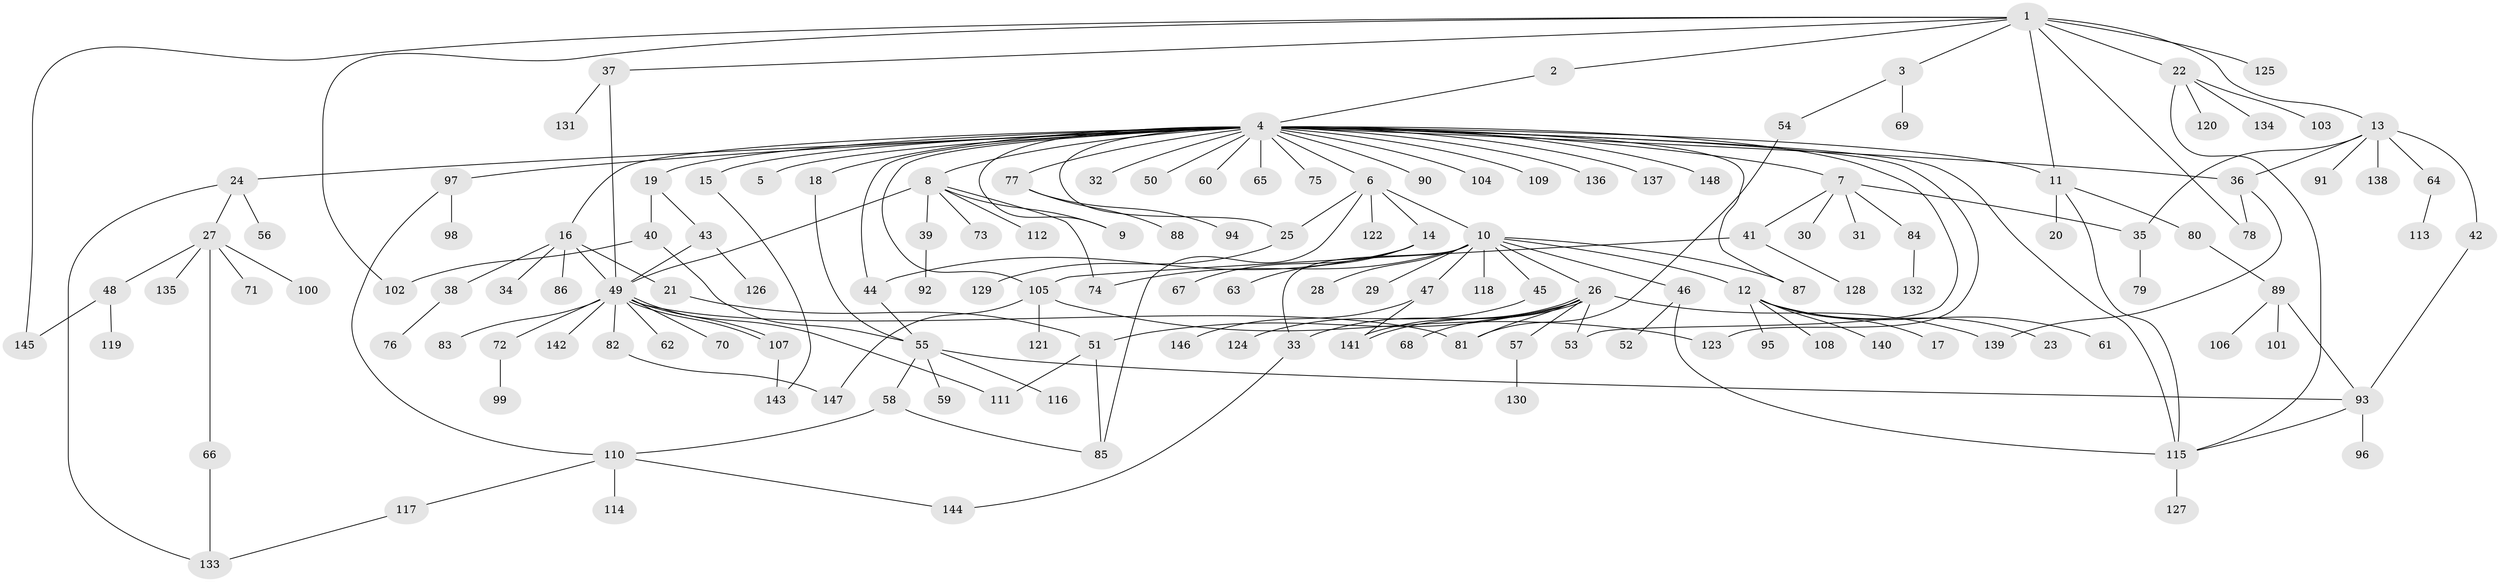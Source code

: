 // coarse degree distribution, {10: 0.008771929824561403, 2: 0.22807017543859648, 32: 0.008771929824561403, 1: 0.5, 5: 0.06140350877192982, 7: 0.017543859649122806, 12: 0.008771929824561403, 8: 0.017543859649122806, 6: 0.02631578947368421, 4: 0.05263157894736842, 3: 0.06140350877192982, 13: 0.008771929824561403}
// Generated by graph-tools (version 1.1) at 2025/41/03/06/25 10:41:45]
// undirected, 148 vertices, 189 edges
graph export_dot {
graph [start="1"]
  node [color=gray90,style=filled];
  1;
  2;
  3;
  4;
  5;
  6;
  7;
  8;
  9;
  10;
  11;
  12;
  13;
  14;
  15;
  16;
  17;
  18;
  19;
  20;
  21;
  22;
  23;
  24;
  25;
  26;
  27;
  28;
  29;
  30;
  31;
  32;
  33;
  34;
  35;
  36;
  37;
  38;
  39;
  40;
  41;
  42;
  43;
  44;
  45;
  46;
  47;
  48;
  49;
  50;
  51;
  52;
  53;
  54;
  55;
  56;
  57;
  58;
  59;
  60;
  61;
  62;
  63;
  64;
  65;
  66;
  67;
  68;
  69;
  70;
  71;
  72;
  73;
  74;
  75;
  76;
  77;
  78;
  79;
  80;
  81;
  82;
  83;
  84;
  85;
  86;
  87;
  88;
  89;
  90;
  91;
  92;
  93;
  94;
  95;
  96;
  97;
  98;
  99;
  100;
  101;
  102;
  103;
  104;
  105;
  106;
  107;
  108;
  109;
  110;
  111;
  112;
  113;
  114;
  115;
  116;
  117;
  118;
  119;
  120;
  121;
  122;
  123;
  124;
  125;
  126;
  127;
  128;
  129;
  130;
  131;
  132;
  133;
  134;
  135;
  136;
  137;
  138;
  139;
  140;
  141;
  142;
  143;
  144;
  145;
  146;
  147;
  148;
  1 -- 2;
  1 -- 3;
  1 -- 11;
  1 -- 13;
  1 -- 22;
  1 -- 37;
  1 -- 78;
  1 -- 102;
  1 -- 125;
  1 -- 145;
  2 -- 4;
  3 -- 54;
  3 -- 69;
  4 -- 5;
  4 -- 6;
  4 -- 7;
  4 -- 8;
  4 -- 9;
  4 -- 11;
  4 -- 15;
  4 -- 16;
  4 -- 18;
  4 -- 19;
  4 -- 24;
  4 -- 25;
  4 -- 32;
  4 -- 36;
  4 -- 44;
  4 -- 50;
  4 -- 53;
  4 -- 60;
  4 -- 65;
  4 -- 75;
  4 -- 77;
  4 -- 87;
  4 -- 90;
  4 -- 97;
  4 -- 104;
  4 -- 105;
  4 -- 109;
  4 -- 115;
  4 -- 123;
  4 -- 136;
  4 -- 137;
  4 -- 148;
  6 -- 10;
  6 -- 14;
  6 -- 25;
  6 -- 85;
  6 -- 122;
  7 -- 30;
  7 -- 31;
  7 -- 35;
  7 -- 41;
  7 -- 84;
  8 -- 9;
  8 -- 39;
  8 -- 49;
  8 -- 73;
  8 -- 74;
  8 -- 112;
  10 -- 12;
  10 -- 26;
  10 -- 28;
  10 -- 29;
  10 -- 33;
  10 -- 45;
  10 -- 46;
  10 -- 47;
  10 -- 74;
  10 -- 87;
  10 -- 118;
  11 -- 20;
  11 -- 80;
  11 -- 115;
  12 -- 17;
  12 -- 23;
  12 -- 61;
  12 -- 95;
  12 -- 108;
  12 -- 140;
  13 -- 35;
  13 -- 36;
  13 -- 42;
  13 -- 64;
  13 -- 91;
  13 -- 138;
  14 -- 44;
  14 -- 63;
  14 -- 67;
  15 -- 143;
  16 -- 21;
  16 -- 34;
  16 -- 38;
  16 -- 49;
  16 -- 86;
  18 -- 55;
  19 -- 40;
  19 -- 43;
  21 -- 51;
  22 -- 103;
  22 -- 115;
  22 -- 120;
  22 -- 134;
  24 -- 27;
  24 -- 56;
  24 -- 133;
  25 -- 129;
  26 -- 33;
  26 -- 51;
  26 -- 53;
  26 -- 57;
  26 -- 68;
  26 -- 81;
  26 -- 139;
  26 -- 141;
  26 -- 141;
  27 -- 48;
  27 -- 66;
  27 -- 71;
  27 -- 100;
  27 -- 135;
  33 -- 144;
  35 -- 79;
  36 -- 78;
  36 -- 139;
  37 -- 49;
  37 -- 131;
  38 -- 76;
  39 -- 92;
  40 -- 55;
  40 -- 102;
  41 -- 105;
  41 -- 128;
  42 -- 93;
  43 -- 49;
  43 -- 126;
  44 -- 55;
  45 -- 124;
  46 -- 52;
  46 -- 115;
  47 -- 141;
  47 -- 146;
  48 -- 119;
  48 -- 145;
  49 -- 62;
  49 -- 70;
  49 -- 72;
  49 -- 81;
  49 -- 82;
  49 -- 83;
  49 -- 107;
  49 -- 107;
  49 -- 111;
  49 -- 142;
  51 -- 85;
  51 -- 111;
  54 -- 81;
  55 -- 58;
  55 -- 59;
  55 -- 93;
  55 -- 116;
  57 -- 130;
  58 -- 85;
  58 -- 110;
  64 -- 113;
  66 -- 133;
  72 -- 99;
  77 -- 88;
  77 -- 94;
  80 -- 89;
  82 -- 147;
  84 -- 132;
  89 -- 93;
  89 -- 101;
  89 -- 106;
  93 -- 96;
  93 -- 115;
  97 -- 98;
  97 -- 110;
  105 -- 121;
  105 -- 123;
  105 -- 147;
  107 -- 143;
  110 -- 114;
  110 -- 117;
  110 -- 144;
  115 -- 127;
  117 -- 133;
}
